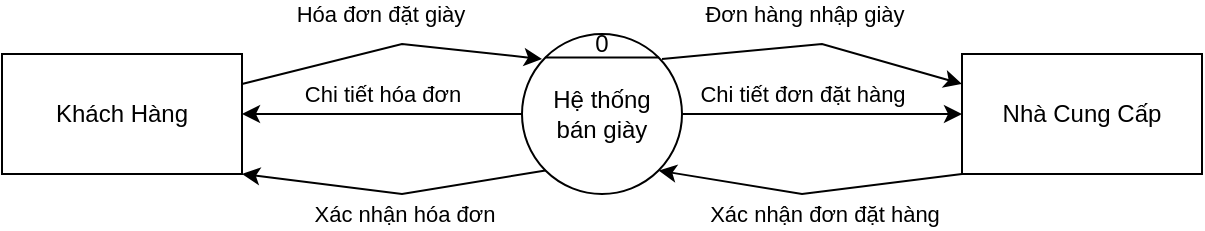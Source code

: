 <mxfile version="22.1.5" type="device" pages="3">
  <diagram name="MỨC 0" id="Gq8jpRtUbUHwNb_EDh91">
    <mxGraphModel dx="1050" dy="557" grid="1" gridSize="10" guides="1" tooltips="1" connect="1" arrows="1" fold="1" page="1" pageScale="1" pageWidth="3300" pageHeight="4681" math="0" shadow="0">
      <root>
        <mxCell id="0" />
        <mxCell id="1" parent="0" />
        <mxCell id="2J6UlTZcZQ5JY83V4xo0-1" value="Khách Hàng" style="rounded=0;whiteSpace=wrap;html=1;" vertex="1" parent="1">
          <mxGeometry x="220" y="250" width="120" height="60" as="geometry" />
        </mxCell>
        <mxCell id="2J6UlTZcZQ5JY83V4xo0-2" value="Nhà Cung Cấp" style="rounded=0;whiteSpace=wrap;html=1;" vertex="1" parent="1">
          <mxGeometry x="700" y="250" width="120" height="60" as="geometry" />
        </mxCell>
        <mxCell id="2J6UlTZcZQ5JY83V4xo0-4" value="" style="ellipse;whiteSpace=wrap;html=1;aspect=fixed;" vertex="1" parent="1">
          <mxGeometry x="480" y="240" width="80" height="80" as="geometry" />
        </mxCell>
        <mxCell id="2J6UlTZcZQ5JY83V4xo0-5" value="" style="endArrow=none;html=1;rounded=0;exitX=0;exitY=0;exitDx=0;exitDy=0;entryX=1;entryY=0;entryDx=0;entryDy=0;" edge="1" parent="1" source="2J6UlTZcZQ5JY83V4xo0-4" target="2J6UlTZcZQ5JY83V4xo0-4">
          <mxGeometry width="50" height="50" relative="1" as="geometry">
            <mxPoint x="480" y="490" as="sourcePoint" />
            <mxPoint x="530" y="440" as="targetPoint" />
          </mxGeometry>
        </mxCell>
        <mxCell id="2J6UlTZcZQ5JY83V4xo0-6" value="0" style="text;html=1;strokeColor=none;fillColor=none;align=center;verticalAlign=middle;whiteSpace=wrap;rounded=0;" vertex="1" parent="1">
          <mxGeometry x="490" y="230" width="60" height="30" as="geometry" />
        </mxCell>
        <mxCell id="2J6UlTZcZQ5JY83V4xo0-7" value="Hệ thống&lt;br&gt;bán giày" style="text;html=1;strokeColor=none;fillColor=none;align=center;verticalAlign=middle;whiteSpace=wrap;rounded=0;" vertex="1" parent="1">
          <mxGeometry x="490" y="265" width="60" height="30" as="geometry" />
        </mxCell>
        <mxCell id="2J6UlTZcZQ5JY83V4xo0-8" value="" style="endArrow=classic;html=1;rounded=0;exitX=1;exitY=0.25;exitDx=0;exitDy=0;entryX=0;entryY=0.75;entryDx=0;entryDy=0;" edge="1" parent="1" source="2J6UlTZcZQ5JY83V4xo0-1" target="2J6UlTZcZQ5JY83V4xo0-6">
          <mxGeometry width="50" height="50" relative="1" as="geometry">
            <mxPoint x="400" y="350" as="sourcePoint" />
            <mxPoint x="450" y="300" as="targetPoint" />
            <Array as="points">
              <mxPoint x="420" y="245" />
            </Array>
          </mxGeometry>
        </mxCell>
        <mxCell id="2J6UlTZcZQ5JY83V4xo0-9" value="Hóa đơn đặt giày" style="edgeLabel;html=1;align=center;verticalAlign=middle;resizable=0;points=[];" vertex="1" connectable="0" parent="2J6UlTZcZQ5JY83V4xo0-8">
          <mxGeometry x="-0.337" y="4" relative="1" as="geometry">
            <mxPoint x="21" y="-19" as="offset" />
          </mxGeometry>
        </mxCell>
        <mxCell id="2J6UlTZcZQ5JY83V4xo0-10" value="" style="endArrow=classic;html=1;rounded=0;exitX=1;exitY=0.75;exitDx=0;exitDy=0;entryX=0;entryY=0.25;entryDx=0;entryDy=0;" edge="1" parent="1" source="2J6UlTZcZQ5JY83V4xo0-6" target="2J6UlTZcZQ5JY83V4xo0-2">
          <mxGeometry width="50" height="50" relative="1" as="geometry">
            <mxPoint x="650" y="350" as="sourcePoint" />
            <mxPoint x="700" y="300" as="targetPoint" />
            <Array as="points">
              <mxPoint x="630" y="245" />
            </Array>
          </mxGeometry>
        </mxCell>
        <mxCell id="2J6UlTZcZQ5JY83V4xo0-11" value="Đơn hàng nhập giày" style="edgeLabel;html=1;align=center;verticalAlign=middle;resizable=0;points=[];" vertex="1" connectable="0" parent="2J6UlTZcZQ5JY83V4xo0-10">
          <mxGeometry x="-0.238" y="-1" relative="1" as="geometry">
            <mxPoint x="12" y="-18" as="offset" />
          </mxGeometry>
        </mxCell>
        <mxCell id="2J6UlTZcZQ5JY83V4xo0-12" value="" style="endArrow=classic;html=1;rounded=0;exitX=0;exitY=0.5;exitDx=0;exitDy=0;entryX=1;entryY=0.5;entryDx=0;entryDy=0;" edge="1" parent="1" source="2J6UlTZcZQ5JY83V4xo0-4" target="2J6UlTZcZQ5JY83V4xo0-1">
          <mxGeometry width="50" height="50" relative="1" as="geometry">
            <mxPoint x="390" y="370" as="sourcePoint" />
            <mxPoint x="440" y="320" as="targetPoint" />
          </mxGeometry>
        </mxCell>
        <mxCell id="2J6UlTZcZQ5JY83V4xo0-13" value="Chi tiết hóa đơn" style="edgeLabel;html=1;align=center;verticalAlign=middle;resizable=0;points=[];" vertex="1" connectable="0" parent="2J6UlTZcZQ5JY83V4xo0-12">
          <mxGeometry x="0.226" relative="1" as="geometry">
            <mxPoint x="16" y="-10" as="offset" />
          </mxGeometry>
        </mxCell>
        <mxCell id="2J6UlTZcZQ5JY83V4xo0-14" value="" style="endArrow=classic;html=1;rounded=0;exitX=1;exitY=0.5;exitDx=0;exitDy=0;entryX=0;entryY=0.5;entryDx=0;entryDy=0;" edge="1" parent="1" source="2J6UlTZcZQ5JY83V4xo0-4" target="2J6UlTZcZQ5JY83V4xo0-2">
          <mxGeometry width="50" height="50" relative="1" as="geometry">
            <mxPoint x="580" y="430" as="sourcePoint" />
            <mxPoint x="630" y="380" as="targetPoint" />
          </mxGeometry>
        </mxCell>
        <mxCell id="2J6UlTZcZQ5JY83V4xo0-15" value="Chi tiết đơn đặt hàng" style="edgeLabel;html=1;align=center;verticalAlign=middle;resizable=0;points=[];" vertex="1" connectable="0" parent="2J6UlTZcZQ5JY83V4xo0-14">
          <mxGeometry x="-0.311" y="-1" relative="1" as="geometry">
            <mxPoint x="12" y="-11" as="offset" />
          </mxGeometry>
        </mxCell>
        <mxCell id="2J6UlTZcZQ5JY83V4xo0-16" value="" style="endArrow=classic;html=1;rounded=0;exitX=0;exitY=1;exitDx=0;exitDy=0;entryX=1;entryY=1;entryDx=0;entryDy=0;" edge="1" parent="1" source="2J6UlTZcZQ5JY83V4xo0-2" target="2J6UlTZcZQ5JY83V4xo0-4">
          <mxGeometry width="50" height="50" relative="1" as="geometry">
            <mxPoint x="610" y="500" as="sourcePoint" />
            <mxPoint x="660" y="450" as="targetPoint" />
            <Array as="points">
              <mxPoint x="620" y="320" />
            </Array>
          </mxGeometry>
        </mxCell>
        <mxCell id="2J6UlTZcZQ5JY83V4xo0-17" value="Xác nhận đơn đặt hàng" style="edgeLabel;html=1;align=center;verticalAlign=middle;resizable=0;points=[];" vertex="1" connectable="0" parent="2J6UlTZcZQ5JY83V4xo0-16">
          <mxGeometry x="0.365" y="1" relative="1" as="geometry">
            <mxPoint x="34" y="13" as="offset" />
          </mxGeometry>
        </mxCell>
        <mxCell id="2J6UlTZcZQ5JY83V4xo0-18" value="" style="endArrow=classic;html=1;rounded=0;exitX=0;exitY=1;exitDx=0;exitDy=0;entryX=1;entryY=1;entryDx=0;entryDy=0;" edge="1" parent="1" source="2J6UlTZcZQ5JY83V4xo0-4" target="2J6UlTZcZQ5JY83V4xo0-1">
          <mxGeometry width="50" height="50" relative="1" as="geometry">
            <mxPoint x="270" y="420" as="sourcePoint" />
            <mxPoint x="320" y="370" as="targetPoint" />
            <Array as="points">
              <mxPoint x="420" y="320" />
            </Array>
          </mxGeometry>
        </mxCell>
        <mxCell id="2J6UlTZcZQ5JY83V4xo0-19" value="Xác nhận hóa đơn" style="edgeLabel;html=1;align=center;verticalAlign=middle;resizable=0;points=[];" vertex="1" connectable="0" parent="2J6UlTZcZQ5JY83V4xo0-18">
          <mxGeometry x="0.3" relative="1" as="geometry">
            <mxPoint x="27" y="13" as="offset" />
          </mxGeometry>
        </mxCell>
      </root>
    </mxGraphModel>
  </diagram>
  <diagram id="HZHHlTwGGfnFLjfzjPmd" name="MỨC 1">
    <mxGraphModel dx="1050" dy="557" grid="1" gridSize="10" guides="1" tooltips="1" connect="1" arrows="1" fold="1" page="1" pageScale="1" pageWidth="3300" pageHeight="4681" math="0" shadow="0">
      <root>
        <mxCell id="0" />
        <mxCell id="1" parent="0" />
        <mxCell id="SAyiUg09CoATqzlhryaM-1" value="Khách Hàng" style="rounded=0;whiteSpace=wrap;html=1;" vertex="1" parent="1">
          <mxGeometry x="170" y="160" width="120" height="60" as="geometry" />
        </mxCell>
        <mxCell id="SAyiUg09CoATqzlhryaM-2" value="Nhà Cung Cấp" style="rounded=0;whiteSpace=wrap;html=1;" vertex="1" parent="1">
          <mxGeometry x="730" y="160" width="120" height="60" as="geometry" />
        </mxCell>
        <mxCell id="SAyiUg09CoATqzlhryaM-3" value="" style="ellipse;whiteSpace=wrap;html=1;aspect=fixed;" vertex="1" parent="1">
          <mxGeometry x="550" y="160" width="80" height="80" as="geometry" />
        </mxCell>
        <mxCell id="SAyiUg09CoATqzlhryaM-4" value="" style="ellipse;whiteSpace=wrap;html=1;aspect=fixed;" vertex="1" parent="1">
          <mxGeometry x="400" y="160" width="80" height="80" as="geometry" />
        </mxCell>
        <mxCell id="SAyiUg09CoATqzlhryaM-5" value="" style="ellipse;whiteSpace=wrap;html=1;aspect=fixed;" vertex="1" parent="1">
          <mxGeometry x="470" y="355" width="80" height="80" as="geometry" />
        </mxCell>
        <mxCell id="SAyiUg09CoATqzlhryaM-6" value="" style="endArrow=none;html=1;rounded=0;entryX=0;entryY=0;entryDx=0;entryDy=0;exitX=1;exitY=0;exitDx=0;exitDy=0;" edge="1" parent="1" source="SAyiUg09CoATqzlhryaM-5" target="SAyiUg09CoATqzlhryaM-5">
          <mxGeometry width="50" height="50" relative="1" as="geometry">
            <mxPoint x="160" y="340" as="sourcePoint" />
            <mxPoint x="210" y="290" as="targetPoint" />
          </mxGeometry>
        </mxCell>
        <mxCell id="SAyiUg09CoATqzlhryaM-7" value="" style="endArrow=none;html=1;rounded=0;entryX=0;entryY=0;entryDx=0;entryDy=0;exitX=1;exitY=0;exitDx=0;exitDy=0;" edge="1" parent="1" source="SAyiUg09CoATqzlhryaM-4" target="SAyiUg09CoATqzlhryaM-4">
          <mxGeometry width="50" height="50" relative="1" as="geometry">
            <mxPoint x="80" y="340" as="sourcePoint" />
            <mxPoint x="130" y="290" as="targetPoint" />
          </mxGeometry>
        </mxCell>
        <mxCell id="SAyiUg09CoATqzlhryaM-8" value="" style="endArrow=none;html=1;rounded=0;entryX=0;entryY=0;entryDx=0;entryDy=0;exitX=1;exitY=0;exitDx=0;exitDy=0;" edge="1" parent="1" source="SAyiUg09CoATqzlhryaM-3" target="SAyiUg09CoATqzlhryaM-3">
          <mxGeometry width="50" height="50" relative="1" as="geometry">
            <mxPoint x="440" y="330" as="sourcePoint" />
            <mxPoint x="490" y="280" as="targetPoint" />
          </mxGeometry>
        </mxCell>
        <mxCell id="SAyiUg09CoATqzlhryaM-9" value="1" style="text;html=1;strokeColor=none;fillColor=none;align=center;verticalAlign=middle;whiteSpace=wrap;rounded=0;" vertex="1" parent="1">
          <mxGeometry x="560" y="150" width="60" height="30" as="geometry" />
        </mxCell>
        <mxCell id="SAyiUg09CoATqzlhryaM-10" value="2" style="text;html=1;strokeColor=none;fillColor=none;align=center;verticalAlign=middle;whiteSpace=wrap;rounded=0;" vertex="1" parent="1">
          <mxGeometry x="410" y="150" width="60" height="30" as="geometry" />
        </mxCell>
        <mxCell id="SAyiUg09CoATqzlhryaM-11" value="3" style="text;html=1;strokeColor=none;fillColor=none;align=center;verticalAlign=middle;whiteSpace=wrap;rounded=0;" vertex="1" parent="1">
          <mxGeometry x="485" y="355" width="50" height="10" as="geometry" />
        </mxCell>
        <mxCell id="SAyiUg09CoATqzlhryaM-12" value="Quản lý đơn đặt hàng" style="text;html=1;strokeColor=none;fillColor=none;align=center;verticalAlign=middle;whiteSpace=wrap;rounded=0;" vertex="1" parent="1">
          <mxGeometry x="560" y="185" width="60" height="30" as="geometry" />
        </mxCell>
        <mxCell id="SAyiUg09CoATqzlhryaM-13" value="Quản lý hóa đơn" style="text;html=1;strokeColor=none;fillColor=none;align=center;verticalAlign=middle;whiteSpace=wrap;rounded=0;" vertex="1" parent="1">
          <mxGeometry x="410" y="190" width="60" height="30" as="geometry" />
        </mxCell>
        <mxCell id="SAyiUg09CoATqzlhryaM-14" value="Quản lý sản phẩm" style="text;html=1;strokeColor=none;fillColor=none;align=center;verticalAlign=middle;whiteSpace=wrap;rounded=0;" vertex="1" parent="1">
          <mxGeometry x="480" y="380" width="60" height="30" as="geometry" />
        </mxCell>
        <mxCell id="SAyiUg09CoATqzlhryaM-16" value="" style="endArrow=classic;html=1;rounded=0;exitX=0.99;exitY=0.377;exitDx=0;exitDy=0;exitPerimeter=0;entryX=0;entryY=0;entryDx=0;entryDy=0;" edge="1" parent="1" source="SAyiUg09CoATqzlhryaM-1" target="SAyiUg09CoATqzlhryaM-4">
          <mxGeometry width="50" height="50" relative="1" as="geometry">
            <mxPoint x="310" y="310" as="sourcePoint" />
            <mxPoint x="360" y="260" as="targetPoint" />
            <Array as="points">
              <mxPoint x="370" y="170" />
            </Array>
          </mxGeometry>
        </mxCell>
        <mxCell id="SAyiUg09CoATqzlhryaM-21" value="Đơn đặt giày" style="edgeLabel;html=1;align=center;verticalAlign=middle;resizable=0;points=[];" vertex="1" connectable="0" parent="SAyiUg09CoATqzlhryaM-16">
          <mxGeometry x="-0.057" y="5" relative="1" as="geometry">
            <mxPoint as="offset" />
          </mxGeometry>
        </mxCell>
        <mxCell id="SAyiUg09CoATqzlhryaM-17" value="" style="endArrow=classic;html=1;rounded=0;exitX=1;exitY=1;exitDx=0;exitDy=0;entryX=0.015;entryY=0.623;entryDx=0;entryDy=0;entryPerimeter=0;" edge="1" parent="1" target="SAyiUg09CoATqzlhryaM-4">
          <mxGeometry width="50" height="50" relative="1" as="geometry">
            <mxPoint x="290" y="215" as="sourcePoint" />
            <mxPoint x="400" y="195" as="targetPoint" />
            <Array as="points">
              <mxPoint x="360" y="195" />
            </Array>
          </mxGeometry>
        </mxCell>
        <mxCell id="SAyiUg09CoATqzlhryaM-22" value="Thông tin khách hàng" style="edgeLabel;html=1;align=center;verticalAlign=middle;resizable=0;points=[];" vertex="1" connectable="0" parent="SAyiUg09CoATqzlhryaM-17">
          <mxGeometry x="-0.35" y="1" relative="1" as="geometry">
            <mxPoint x="20" y="-14" as="offset" />
          </mxGeometry>
        </mxCell>
        <mxCell id="SAyiUg09CoATqzlhryaM-18" value="" style="endArrow=classic;html=1;rounded=0;exitX=0;exitY=0.25;exitDx=0;exitDy=0;entryX=1;entryY=0;entryDx=0;entryDy=0;" edge="1" parent="1" source="SAyiUg09CoATqzlhryaM-2" target="SAyiUg09CoATqzlhryaM-3">
          <mxGeometry width="50" height="50" relative="1" as="geometry">
            <mxPoint x="610" y="380" as="sourcePoint" />
            <mxPoint x="660" y="330" as="targetPoint" />
            <Array as="points">
              <mxPoint x="660" y="160" />
            </Array>
          </mxGeometry>
        </mxCell>
        <mxCell id="SAyiUg09CoATqzlhryaM-23" value="Chi tiết đơn đặt hàng" style="edgeLabel;html=1;align=center;verticalAlign=middle;resizable=0;points=[];" vertex="1" connectable="0" parent="SAyiUg09CoATqzlhryaM-18">
          <mxGeometry x="0.044" y="3" relative="1" as="geometry">
            <mxPoint y="-15" as="offset" />
          </mxGeometry>
        </mxCell>
        <mxCell id="SAyiUg09CoATqzlhryaM-25" value="" style="endArrow=classic;html=1;rounded=0;exitX=0;exitY=1;exitDx=0;exitDy=0;entryX=1;entryY=1;entryDx=0;entryDy=0;" edge="1" parent="1" source="SAyiUg09CoATqzlhryaM-4" target="SAyiUg09CoATqzlhryaM-1">
          <mxGeometry width="50" height="50" relative="1" as="geometry">
            <mxPoint x="290" y="310" as="sourcePoint" />
            <mxPoint x="340" y="260" as="targetPoint" />
            <Array as="points">
              <mxPoint x="350" y="240" />
            </Array>
          </mxGeometry>
        </mxCell>
        <mxCell id="SAyiUg09CoATqzlhryaM-26" value="Xác nhận hóa đơn" style="edgeLabel;html=1;align=center;verticalAlign=middle;resizable=0;points=[];" vertex="1" connectable="0" parent="SAyiUg09CoATqzlhryaM-25">
          <mxGeometry x="0.321" y="-1" relative="1" as="geometry">
            <mxPoint x="19" y="17" as="offset" />
          </mxGeometry>
        </mxCell>
        <mxCell id="SAyiUg09CoATqzlhryaM-27" value="" style="endArrow=classic;html=1;rounded=0;exitX=1;exitY=1;exitDx=0;exitDy=0;entryX=0.06;entryY=1.003;entryDx=0;entryDy=0;entryPerimeter=0;" edge="1" parent="1" source="SAyiUg09CoATqzlhryaM-3" target="SAyiUg09CoATqzlhryaM-2">
          <mxGeometry width="50" height="50" relative="1" as="geometry">
            <mxPoint x="680" y="340" as="sourcePoint" />
            <mxPoint x="730" y="290" as="targetPoint" />
            <Array as="points">
              <mxPoint x="680" y="230" />
            </Array>
          </mxGeometry>
        </mxCell>
        <mxCell id="SAyiUg09CoATqzlhryaM-28" value="Xác nhận đơn đặt hàng" style="edgeLabel;html=1;align=center;verticalAlign=middle;resizable=0;points=[];" vertex="1" connectable="0" parent="SAyiUg09CoATqzlhryaM-27">
          <mxGeometry x="-0.306" y="-2" relative="1" as="geometry">
            <mxPoint y="9" as="offset" />
          </mxGeometry>
        </mxCell>
        <mxCell id="SAyiUg09CoATqzlhryaM-29" value="" style="endArrow=classic;html=1;rounded=0;exitX=0.5;exitY=1;exitDx=0;exitDy=0;entryX=0.01;entryY=0.413;entryDx=0;entryDy=0;entryPerimeter=0;" edge="1" parent="1" source="SAyiUg09CoATqzlhryaM-4" target="SAyiUg09CoATqzlhryaM-5">
          <mxGeometry width="50" height="50" relative="1" as="geometry">
            <mxPoint x="340" y="400" as="sourcePoint" />
            <mxPoint x="390" y="350" as="targetPoint" />
            <Array as="points">
              <mxPoint x="440" y="300" />
            </Array>
          </mxGeometry>
        </mxCell>
        <mxCell id="SAyiUg09CoATqzlhryaM-32" value="Thông tin sản phẩm&lt;br&gt;trong hóa đơn" style="edgeLabel;html=1;align=center;verticalAlign=middle;resizable=0;points=[];" vertex="1" connectable="0" parent="SAyiUg09CoATqzlhryaM-29">
          <mxGeometry x="-0.125" y="3" relative="1" as="geometry">
            <mxPoint as="offset" />
          </mxGeometry>
        </mxCell>
        <mxCell id="SAyiUg09CoATqzlhryaM-35" value="" style="endArrow=classic;html=1;rounded=0;exitX=0.5;exitY=1;exitDx=0;exitDy=0;entryX=1.03;entryY=0.365;entryDx=0;entryDy=0;entryPerimeter=0;" edge="1" parent="1" source="SAyiUg09CoATqzlhryaM-3" target="SAyiUg09CoATqzlhryaM-5">
          <mxGeometry width="50" height="50" relative="1" as="geometry">
            <mxPoint x="660" y="400" as="sourcePoint" />
            <mxPoint x="710" y="350" as="targetPoint" />
            <Array as="points">
              <mxPoint x="580" y="320" />
            </Array>
          </mxGeometry>
        </mxCell>
        <mxCell id="SAyiUg09CoATqzlhryaM-36" value="Thông tin sản phẩm trong&lt;br&gt;đơn đặt hàng" style="edgeLabel;html=1;align=center;verticalAlign=middle;resizable=0;points=[];" vertex="1" connectable="0" parent="SAyiUg09CoATqzlhryaM-35">
          <mxGeometry x="-0.22" y="3" relative="1" as="geometry">
            <mxPoint x="4" as="offset" />
          </mxGeometry>
        </mxCell>
        <mxCell id="SAyiUg09CoATqzlhryaM-37" value="" style="endArrow=classic;html=1;rounded=0;exitX=0.407;exitY=1.043;exitDx=0;exitDy=0;exitPerimeter=0;entryX=0.98;entryY=0.675;entryDx=0;entryDy=0;entryPerimeter=0;" edge="1" parent="1" source="SAyiUg09CoATqzlhryaM-2" target="SAyiUg09CoATqzlhryaM-5">
          <mxGeometry width="50" height="50" relative="1" as="geometry">
            <mxPoint x="660" y="410" as="sourcePoint" />
            <mxPoint x="710" y="360" as="targetPoint" />
            <Array as="points">
              <mxPoint x="680" y="330" />
            </Array>
          </mxGeometry>
        </mxCell>
        <mxCell id="SAyiUg09CoATqzlhryaM-39" value="Cung cấp thông tin&lt;br&gt;sản phẩm để nhập hàng" style="edgeLabel;html=1;align=center;verticalAlign=middle;resizable=0;points=[];" vertex="1" connectable="0" parent="SAyiUg09CoATqzlhryaM-37">
          <mxGeometry x="0.062" relative="1" as="geometry">
            <mxPoint x="21" y="-7" as="offset" />
          </mxGeometry>
        </mxCell>
        <mxCell id="SAyiUg09CoATqzlhryaM-38" value="" style="endArrow=classic;html=1;rounded=0;exitX=-0.01;exitY=0.715;exitDx=0;exitDy=0;exitPerimeter=0;entryX=0.5;entryY=1;entryDx=0;entryDy=0;" edge="1" parent="1" source="SAyiUg09CoATqzlhryaM-5" target="SAyiUg09CoATqzlhryaM-1">
          <mxGeometry width="50" height="50" relative="1" as="geometry">
            <mxPoint x="200" y="450" as="sourcePoint" />
            <mxPoint x="250" y="400" as="targetPoint" />
            <Array as="points">
              <mxPoint x="330" y="360" />
            </Array>
          </mxGeometry>
        </mxCell>
        <mxCell id="SAyiUg09CoATqzlhryaM-40" value="Cung cấp thông tin sản phẩm&lt;br&gt;&amp;nbsp;để bán hàng" style="edgeLabel;html=1;align=center;verticalAlign=middle;resizable=0;points=[];" vertex="1" connectable="0" parent="SAyiUg09CoATqzlhryaM-38">
          <mxGeometry x="0.041" y="1" relative="1" as="geometry">
            <mxPoint y="-16" as="offset" />
          </mxGeometry>
        </mxCell>
      </root>
    </mxGraphModel>
  </diagram>
  <diagram id="cFoxjneZ6sv2XCtAnpaV" name="MỨC 2">
    <mxGraphModel dx="1050" dy="557" grid="1" gridSize="10" guides="1" tooltips="1" connect="1" arrows="1" fold="1" page="1" pageScale="1" pageWidth="3300" pageHeight="4681" math="0" shadow="0">
      <root>
        <mxCell id="0" />
        <mxCell id="1" parent="0" />
        <mxCell id="awlcE6ZrbxT_GtQ4WTay-1" value="Nhà cung cấp" style="rounded=0;whiteSpace=wrap;html=1;" vertex="1" parent="1">
          <mxGeometry x="160" y="90" width="120" height="60" as="geometry" />
        </mxCell>
        <mxCell id="yOe0ICYo3cs0Y97apxB8-1" value="Quản lý đơn đặt&amp;nbsp;" style="ellipse;whiteSpace=wrap;html=1;aspect=fixed;" vertex="1" parent="1">
          <mxGeometry x="620" y="70" width="80" height="80" as="geometry" />
        </mxCell>
        <mxCell id="yOe0ICYo3cs0Y97apxB8-2" value="" style="endArrow=none;html=1;rounded=0;exitX=0;exitY=0;exitDx=0;exitDy=0;entryX=1;entryY=0;entryDx=0;entryDy=0;" edge="1" parent="1" source="yOe0ICYo3cs0Y97apxB8-1" target="yOe0ICYo3cs0Y97apxB8-1">
          <mxGeometry width="50" height="50" relative="1" as="geometry">
            <mxPoint x="580" y="240" as="sourcePoint" />
            <mxPoint x="630" y="190" as="targetPoint" />
          </mxGeometry>
        </mxCell>
        <mxCell id="yOe0ICYo3cs0Y97apxB8-3" value="1" style="text;html=1;strokeColor=none;fillColor=none;align=center;verticalAlign=middle;whiteSpace=wrap;rounded=0;" vertex="1" parent="1">
          <mxGeometry x="645" y="70" width="30" as="geometry" />
        </mxCell>
        <mxCell id="yOe0ICYo3cs0Y97apxB8-5" value="Xử lý đơn đặt hàng" style="ellipse;whiteSpace=wrap;html=1;aspect=fixed;" vertex="1" parent="1">
          <mxGeometry x="420" y="70" width="80" height="80" as="geometry" />
        </mxCell>
        <mxCell id="yOe0ICYo3cs0Y97apxB8-6" value="" style="endArrow=none;html=1;rounded=0;exitX=0;exitY=0;exitDx=0;exitDy=0;entryX=1;entryY=0;entryDx=0;entryDy=0;" edge="1" parent="1" source="yOe0ICYo3cs0Y97apxB8-5" target="yOe0ICYo3cs0Y97apxB8-5">
          <mxGeometry width="50" height="50" relative="1" as="geometry">
            <mxPoint x="260" y="190" as="sourcePoint" />
            <mxPoint x="310" y="140" as="targetPoint" />
          </mxGeometry>
        </mxCell>
        <mxCell id="yOe0ICYo3cs0Y97apxB8-7" value="1.1" style="text;html=1;strokeColor=none;fillColor=none;align=center;verticalAlign=middle;whiteSpace=wrap;rounded=0;" vertex="1" parent="1">
          <mxGeometry x="450" y="70" width="20" height="10" as="geometry" />
        </mxCell>
        <mxCell id="yOe0ICYo3cs0Y97apxB8-11" value="" style="endArrow=none;dashed=1;html=1;rounded=0;entryX=0;entryY=0.5;entryDx=0;entryDy=0;exitX=1;exitY=0.5;exitDx=0;exitDy=0;" edge="1" parent="1" source="yOe0ICYo3cs0Y97apxB8-5" target="yOe0ICYo3cs0Y97apxB8-1">
          <mxGeometry width="50" height="50" relative="1" as="geometry">
            <mxPoint x="420" y="300" as="sourcePoint" />
            <mxPoint x="470" y="250" as="targetPoint" />
          </mxGeometry>
        </mxCell>
        <mxCell id="yOe0ICYo3cs0Y97apxB8-12" value="" style="endArrow=classic;html=1;rounded=0;exitX=0;exitY=0.5;exitDx=0;exitDy=0;entryX=1;entryY=0.25;entryDx=0;entryDy=0;" edge="1" parent="1" source="yOe0ICYo3cs0Y97apxB8-5" target="awlcE6ZrbxT_GtQ4WTay-1">
          <mxGeometry width="50" height="50" relative="1" as="geometry">
            <mxPoint x="330" y="210" as="sourcePoint" />
            <mxPoint x="380" y="160" as="targetPoint" />
            <Array as="points">
              <mxPoint x="350" y="70" />
            </Array>
          </mxGeometry>
        </mxCell>
        <mxCell id="yOe0ICYo3cs0Y97apxB8-13" value="Nhận thông tin đặt hàng" style="edgeLabel;html=1;align=center;verticalAlign=middle;resizable=0;points=[];" vertex="1" connectable="0" parent="yOe0ICYo3cs0Y97apxB8-12">
          <mxGeometry x="0.265" relative="1" as="geometry">
            <mxPoint x="21" y="-30" as="offset" />
          </mxGeometry>
        </mxCell>
        <mxCell id="OJD-0DdQkuBqIYsEgf_A-1" value="" style="endArrow=classic;html=1;rounded=0;exitX=1;exitY=0.75;exitDx=0;exitDy=0;entryX=0;entryY=1;entryDx=0;entryDy=0;" edge="1" parent="1" source="awlcE6ZrbxT_GtQ4WTay-1" target="yOe0ICYo3cs0Y97apxB8-5">
          <mxGeometry width="50" height="50" relative="1" as="geometry">
            <mxPoint x="320" y="190" as="sourcePoint" />
            <mxPoint x="370" y="140" as="targetPoint" />
            <Array as="points">
              <mxPoint x="370" y="150" />
            </Array>
          </mxGeometry>
        </mxCell>
        <mxCell id="OJD-0DdQkuBqIYsEgf_A-2" value="Xác nhận đơn đặt hàng" style="edgeLabel;html=1;align=center;verticalAlign=middle;resizable=0;points=[];" vertex="1" connectable="0" parent="OJD-0DdQkuBqIYsEgf_A-1">
          <mxGeometry x="-0.19" y="-1" relative="1" as="geometry">
            <mxPoint x="18" y="-14" as="offset" />
          </mxGeometry>
        </mxCell>
        <mxCell id="OJD-0DdQkuBqIYsEgf_A-7" value="Xử lý giao hàng" style="ellipse;whiteSpace=wrap;html=1;aspect=fixed;" vertex="1" parent="1">
          <mxGeometry x="420" y="210" width="80" height="80" as="geometry" />
        </mxCell>
        <mxCell id="OJD-0DdQkuBqIYsEgf_A-8" value="" style="endArrow=none;html=1;rounded=0;exitX=0;exitY=0;exitDx=0;exitDy=0;entryX=1;entryY=0;entryDx=0;entryDy=0;" edge="1" parent="1" source="OJD-0DdQkuBqIYsEgf_A-7" target="OJD-0DdQkuBqIYsEgf_A-7">
          <mxGeometry width="50" height="50" relative="1" as="geometry">
            <mxPoint x="280" y="270" as="sourcePoint" />
            <mxPoint x="330" y="220" as="targetPoint" />
          </mxGeometry>
        </mxCell>
        <mxCell id="OJD-0DdQkuBqIYsEgf_A-9" value="1.2" style="text;html=1;strokeColor=none;fillColor=none;align=center;verticalAlign=middle;whiteSpace=wrap;rounded=0;" vertex="1" parent="1">
          <mxGeometry x="447.5" y="210" width="25" height="10" as="geometry" />
        </mxCell>
        <mxCell id="OJD-0DdQkuBqIYsEgf_A-13" value="" style="endArrow=classic;html=1;rounded=0;exitX=0.5;exitY=1;exitDx=0;exitDy=0;entryX=0.045;entryY=0.408;entryDx=0;entryDy=0;entryPerimeter=0;" edge="1" parent="1">
          <mxGeometry width="50" height="50" relative="1" as="geometry">
            <mxPoint x="216.4" y="150" as="sourcePoint" />
            <mxPoint x="420.0" y="242.64" as="targetPoint" />
            <Array as="points">
              <mxPoint x="316.4" y="220" />
            </Array>
          </mxGeometry>
        </mxCell>
        <mxCell id="OJD-0DdQkuBqIYsEgf_A-16" value="Gửi thông tin giao hàng" style="edgeLabel;html=1;align=center;verticalAlign=middle;resizable=0;points=[];" vertex="1" connectable="0" parent="OJD-0DdQkuBqIYsEgf_A-13">
          <mxGeometry x="-0.231" y="-2" relative="1" as="geometry">
            <mxPoint x="83" y="8" as="offset" />
          </mxGeometry>
        </mxCell>
        <mxCell id="OJD-0DdQkuBqIYsEgf_A-15" value="" style="endArrow=none;dashed=1;html=1;rounded=0;exitX=1;exitY=0.5;exitDx=0;exitDy=0;entryX=0.325;entryY=1.028;entryDx=0;entryDy=0;entryPerimeter=0;" edge="1" parent="1" source="OJD-0DdQkuBqIYsEgf_A-7" target="yOe0ICYo3cs0Y97apxB8-1">
          <mxGeometry width="50" height="50" relative="1" as="geometry">
            <mxPoint x="560" y="250" as="sourcePoint" />
            <mxPoint x="610" y="200" as="targetPoint" />
          </mxGeometry>
        </mxCell>
        <mxCell id="OJD-0DdQkuBqIYsEgf_A-17" value="" style="endArrow=classic;html=1;rounded=0;exitX=0.317;exitY=1.077;exitDx=0;exitDy=0;exitPerimeter=0;entryX=0;entryY=1;entryDx=0;entryDy=0;" edge="1" parent="1" source="awlcE6ZrbxT_GtQ4WTay-1" target="OJD-0DdQkuBqIYsEgf_A-7">
          <mxGeometry width="50" height="50" relative="1" as="geometry">
            <mxPoint x="310" y="360" as="sourcePoint" />
            <mxPoint x="360" y="310" as="targetPoint" />
            <Array as="points">
              <mxPoint x="290" y="270" />
            </Array>
          </mxGeometry>
        </mxCell>
        <mxCell id="OJD-0DdQkuBqIYsEgf_A-18" value="Phiếu nhập hàng" style="edgeLabel;html=1;align=center;verticalAlign=middle;resizable=0;points=[];" vertex="1" connectable="0" parent="OJD-0DdQkuBqIYsEgf_A-17">
          <mxGeometry x="-0.192" relative="1" as="geometry">
            <mxPoint x="69" y="14" as="offset" />
          </mxGeometry>
        </mxCell>
        <mxCell id="OJD-0DdQkuBqIYsEgf_A-19" value="" style="line;strokeWidth=2;html=1;" vertex="1" parent="1">
          <mxGeometry x="660" y="290" width="120" height="10" as="geometry" />
        </mxCell>
        <mxCell id="OJD-0DdQkuBqIYsEgf_A-20" value="" style="line;strokeWidth=2;html=1;" vertex="1" parent="1">
          <mxGeometry x="660" y="340" width="120" height="10" as="geometry" />
        </mxCell>
        <mxCell id="OJD-0DdQkuBqIYsEgf_A-21" value="Sản phẩm" style="text;html=1;align=center;verticalAlign=middle;resizable=0;points=[];autosize=1;strokeColor=none;fillColor=none;" vertex="1" parent="1">
          <mxGeometry x="675" y="300" width="80" height="30" as="geometry" />
        </mxCell>
        <mxCell id="OJD-0DdQkuBqIYsEgf_A-22" value="" style="endArrow=classic;html=1;rounded=0;exitX=1;exitY=1;exitDx=0;exitDy=0;" edge="1" parent="1" source="OJD-0DdQkuBqIYsEgf_A-7">
          <mxGeometry width="50" height="50" relative="1" as="geometry">
            <mxPoint x="670" y="370" as="sourcePoint" />
            <mxPoint x="660" y="330" as="targetPoint" />
            <Array as="points">
              <mxPoint x="560" y="320" />
            </Array>
          </mxGeometry>
        </mxCell>
        <mxCell id="OJD-0DdQkuBqIYsEgf_A-23" value="Cập nhật trạng thái&amp;nbsp; của&lt;br&gt;sản phẩm" style="edgeLabel;html=1;align=center;verticalAlign=middle;resizable=0;points=[];" vertex="1" connectable="0" parent="OJD-0DdQkuBqIYsEgf_A-22">
          <mxGeometry x="-0.372" y="4" relative="1" as="geometry">
            <mxPoint x="60" as="offset" />
          </mxGeometry>
        </mxCell>
        <mxCell id="OJD-0DdQkuBqIYsEgf_A-24" value="Khách hàng" style="rounded=0;whiteSpace=wrap;html=1;" vertex="1" parent="1">
          <mxGeometry x="160" y="460" width="120" height="60" as="geometry" />
        </mxCell>
        <mxCell id="OJD-0DdQkuBqIYsEgf_A-25" value="Quản lý hóa đơn" style="ellipse;whiteSpace=wrap;html=1;aspect=fixed;" vertex="1" parent="1">
          <mxGeometry x="620" y="450" width="80" height="80" as="geometry" />
        </mxCell>
        <mxCell id="OJD-0DdQkuBqIYsEgf_A-26" value="" style="endArrow=none;html=1;rounded=0;exitX=0;exitY=0;exitDx=0;exitDy=0;entryX=1;entryY=0;entryDx=0;entryDy=0;" edge="1" parent="1" source="OJD-0DdQkuBqIYsEgf_A-25" target="OJD-0DdQkuBqIYsEgf_A-25">
          <mxGeometry width="50" height="50" relative="1" as="geometry">
            <mxPoint x="850" y="540" as="sourcePoint" />
            <mxPoint x="900" y="490" as="targetPoint" />
          </mxGeometry>
        </mxCell>
        <mxCell id="OJD-0DdQkuBqIYsEgf_A-27" value="2" style="text;html=1;strokeColor=none;fillColor=none;align=center;verticalAlign=middle;whiteSpace=wrap;rounded=0;" vertex="1" parent="1">
          <mxGeometry x="640" y="450" width="40" height="10" as="geometry" />
        </mxCell>
        <mxCell id="OJD-0DdQkuBqIYsEgf_A-28" value="Xử lý hóa đơn" style="ellipse;whiteSpace=wrap;html=1;aspect=fixed;" vertex="1" parent="1">
          <mxGeometry x="420" y="450" width="80" height="80" as="geometry" />
        </mxCell>
        <mxCell id="OJD-0DdQkuBqIYsEgf_A-29" value="" style="endArrow=none;html=1;rounded=0;exitX=0;exitY=0;exitDx=0;exitDy=0;entryX=1;entryY=0;entryDx=0;entryDy=0;" edge="1" parent="1" source="OJD-0DdQkuBqIYsEgf_A-28" target="OJD-0DdQkuBqIYsEgf_A-28">
          <mxGeometry width="50" height="50" relative="1" as="geometry">
            <mxPoint x="370" y="520" as="sourcePoint" />
            <mxPoint x="420" y="470" as="targetPoint" />
          </mxGeometry>
        </mxCell>
        <mxCell id="OJD-0DdQkuBqIYsEgf_A-30" value="2.1" style="text;html=1;strokeColor=none;fillColor=none;align=center;verticalAlign=middle;whiteSpace=wrap;rounded=0;" vertex="1" parent="1">
          <mxGeometry x="452.5" y="445" width="20" height="20" as="geometry" />
        </mxCell>
        <mxCell id="OJD-0DdQkuBqIYsEgf_A-32" value="" style="endArrow=none;dashed=1;html=1;rounded=0;entryX=0.015;entryY=0.348;entryDx=0;entryDy=0;entryPerimeter=0;exitX=0.975;exitY=0.378;exitDx=0;exitDy=0;exitPerimeter=0;" edge="1" parent="1" source="OJD-0DdQkuBqIYsEgf_A-28" target="OJD-0DdQkuBqIYsEgf_A-25">
          <mxGeometry width="50" height="50" relative="1" as="geometry">
            <mxPoint x="460" y="490" as="sourcePoint" />
            <mxPoint x="510" y="440" as="targetPoint" />
          </mxGeometry>
        </mxCell>
        <mxCell id="OJD-0DdQkuBqIYsEgf_A-34" value="" style="endArrow=classic;html=1;rounded=0;exitX=1;exitY=0.25;exitDx=0;exitDy=0;entryX=-0.015;entryY=0.298;entryDx=0;entryDy=0;entryPerimeter=0;" edge="1" parent="1" source="OJD-0DdQkuBqIYsEgf_A-24" target="OJD-0DdQkuBqIYsEgf_A-28">
          <mxGeometry width="50" height="50" relative="1" as="geometry">
            <mxPoint x="340" y="480" as="sourcePoint" />
            <mxPoint x="390" y="430" as="targetPoint" />
            <Array as="points">
              <mxPoint x="350" y="450" />
            </Array>
          </mxGeometry>
        </mxCell>
        <mxCell id="OJD-0DdQkuBqIYsEgf_A-35" value="Nhận thông tin hóa đơn&amp;nbsp;" style="edgeLabel;html=1;align=center;verticalAlign=middle;resizable=0;points=[];" vertex="1" connectable="0" parent="OJD-0DdQkuBqIYsEgf_A-34">
          <mxGeometry x="-0.277" y="1" relative="1" as="geometry">
            <mxPoint x="20" y="-16" as="offset" />
          </mxGeometry>
        </mxCell>
        <mxCell id="OJD-0DdQkuBqIYsEgf_A-36" value="" style="endArrow=classic;html=1;rounded=0;exitX=0.055;exitY=0.858;exitDx=0;exitDy=0;exitPerimeter=0;entryX=1;entryY=1;entryDx=0;entryDy=0;" edge="1" parent="1" source="OJD-0DdQkuBqIYsEgf_A-28" target="OJD-0DdQkuBqIYsEgf_A-24">
          <mxGeometry width="50" height="50" relative="1" as="geometry">
            <mxPoint x="400" y="560" as="sourcePoint" />
            <mxPoint x="450" y="510" as="targetPoint" />
            <Array as="points">
              <mxPoint x="360" y="530" />
            </Array>
          </mxGeometry>
        </mxCell>
        <mxCell id="OJD-0DdQkuBqIYsEgf_A-37" value="Xác nhận hóa đơn bán lẻ" style="edgeLabel;html=1;align=center;verticalAlign=middle;resizable=0;points=[];" vertex="1" connectable="0" parent="OJD-0DdQkuBqIYsEgf_A-36">
          <mxGeometry x="0.185" y="2" relative="1" as="geometry">
            <mxPoint x="12" y="11" as="offset" />
          </mxGeometry>
        </mxCell>
        <mxCell id="OJD-0DdQkuBqIYsEgf_A-38" value="Khách Hàng" style="rounded=0;whiteSpace=wrap;html=1;" vertex="1" parent="1">
          <mxGeometry x="160" y="810" width="120" height="60" as="geometry" />
        </mxCell>
        <mxCell id="OJD-0DdQkuBqIYsEgf_A-39" value="" style="line;strokeWidth=2;html=1;" vertex="1" parent="1">
          <mxGeometry x="590" y="560" width="110" height="10" as="geometry" />
        </mxCell>
        <mxCell id="OJD-0DdQkuBqIYsEgf_A-40" value="" style="line;strokeWidth=2;html=1;" vertex="1" parent="1">
          <mxGeometry x="590" y="600" width="110" height="10" as="geometry" />
        </mxCell>
        <mxCell id="OJD-0DdQkuBqIYsEgf_A-41" value="Sản phẩm" style="text;html=1;strokeColor=none;fillColor=none;align=center;verticalAlign=middle;whiteSpace=wrap;rounded=0;" vertex="1" parent="1">
          <mxGeometry x="615" y="570" width="60" height="30" as="geometry" />
        </mxCell>
        <mxCell id="OJD-0DdQkuBqIYsEgf_A-42" value="" style="endArrow=classic;html=1;rounded=0;exitX=1;exitY=1;exitDx=0;exitDy=0;" edge="1" parent="1" source="OJD-0DdQkuBqIYsEgf_A-28">
          <mxGeometry width="50" height="50" relative="1" as="geometry">
            <mxPoint x="430" y="650" as="sourcePoint" />
            <mxPoint x="590" y="580" as="targetPoint" />
            <Array as="points">
              <mxPoint x="540" y="560" />
            </Array>
          </mxGeometry>
        </mxCell>
        <mxCell id="OJD-0DdQkuBqIYsEgf_A-43" value="Cập nhật số lượng, &lt;br&gt;trạng thái sản phẩm" style="edgeLabel;html=1;align=center;verticalAlign=middle;resizable=0;points=[];" vertex="1" connectable="0" parent="OJD-0DdQkuBqIYsEgf_A-42">
          <mxGeometry x="-0.633" y="-1" relative="1" as="geometry">
            <mxPoint x="65" y="7" as="offset" />
          </mxGeometry>
        </mxCell>
        <mxCell id="OJD-0DdQkuBqIYsEgf_A-44" value="Nhà cung cấp&amp;nbsp;" style="rounded=0;whiteSpace=wrap;html=1;" vertex="1" parent="1">
          <mxGeometry x="660" y="810" width="120" height="60" as="geometry" />
        </mxCell>
        <mxCell id="OJD-0DdQkuBqIYsEgf_A-45" value="Quản lý sản phẩm" style="ellipse;whiteSpace=wrap;html=1;aspect=fixed;" vertex="1" parent="1">
          <mxGeometry x="430" y="970" width="80" height="80" as="geometry" />
        </mxCell>
        <mxCell id="OJD-0DdQkuBqIYsEgf_A-46" value="Xử lý tồn kho" style="ellipse;whiteSpace=wrap;html=1;aspect=fixed;" vertex="1" parent="1">
          <mxGeometry x="430" y="810" width="80" height="80" as="geometry" />
        </mxCell>
        <mxCell id="OJD-0DdQkuBqIYsEgf_A-47" value="" style="endArrow=none;html=1;rounded=0;exitX=0;exitY=0;exitDx=0;exitDy=0;entryX=1;entryY=0;entryDx=0;entryDy=0;" edge="1" parent="1" source="OJD-0DdQkuBqIYsEgf_A-45" target="OJD-0DdQkuBqIYsEgf_A-45">
          <mxGeometry width="50" height="50" relative="1" as="geometry">
            <mxPoint x="590" y="1020" as="sourcePoint" />
            <mxPoint x="640" y="970" as="targetPoint" />
          </mxGeometry>
        </mxCell>
        <mxCell id="OJD-0DdQkuBqIYsEgf_A-48" value="3" style="text;html=1;strokeColor=none;fillColor=none;align=center;verticalAlign=middle;whiteSpace=wrap;rounded=0;" vertex="1" parent="1">
          <mxGeometry x="465" y="960" width="10" height="30" as="geometry" />
        </mxCell>
        <mxCell id="OJD-0DdQkuBqIYsEgf_A-50" value="" style="endArrow=none;html=1;rounded=0;exitX=0;exitY=0;exitDx=0;exitDy=0;entryX=1;entryY=0;entryDx=0;entryDy=0;" edge="1" parent="1" source="OJD-0DdQkuBqIYsEgf_A-46" target="OJD-0DdQkuBqIYsEgf_A-46">
          <mxGeometry width="50" height="50" relative="1" as="geometry">
            <mxPoint x="510" y="930" as="sourcePoint" />
            <mxPoint x="560" y="880" as="targetPoint" />
          </mxGeometry>
        </mxCell>
        <mxCell id="OJD-0DdQkuBqIYsEgf_A-51" value="3.1" style="text;html=1;strokeColor=none;fillColor=none;align=center;verticalAlign=middle;whiteSpace=wrap;rounded=0;" vertex="1" parent="1">
          <mxGeometry x="460" y="810" width="20" height="10" as="geometry" />
        </mxCell>
        <mxCell id="OJD-0DdQkuBqIYsEgf_A-53" value="" style="endArrow=none;dashed=1;html=1;rounded=0;entryX=0.5;entryY=1;entryDx=0;entryDy=0;exitX=0.7;exitY=0.047;exitDx=0;exitDy=0;exitPerimeter=0;" edge="1" parent="1" source="OJD-0DdQkuBqIYsEgf_A-45" target="OJD-0DdQkuBqIYsEgf_A-46">
          <mxGeometry width="50" height="50" relative="1" as="geometry">
            <mxPoint x="610" y="1000" as="sourcePoint" />
            <mxPoint x="660" y="950" as="targetPoint" />
          </mxGeometry>
        </mxCell>
        <mxCell id="OJD-0DdQkuBqIYsEgf_A-54" value="" style="endArrow=classic;html=1;rounded=0;exitX=0.07;exitY=0.278;exitDx=0;exitDy=0;exitPerimeter=0;entryX=0.99;entryY=0.37;entryDx=0;entryDy=0;entryPerimeter=0;" edge="1" parent="1" source="OJD-0DdQkuBqIYsEgf_A-46" target="OJD-0DdQkuBqIYsEgf_A-38">
          <mxGeometry width="50" height="50" relative="1" as="geometry">
            <mxPoint x="270" y="930" as="sourcePoint" />
            <mxPoint x="320" y="880" as="targetPoint" />
            <Array as="points">
              <mxPoint x="360" y="820" />
            </Array>
          </mxGeometry>
        </mxCell>
        <mxCell id="OJD-0DdQkuBqIYsEgf_A-56" value="Giao sản phẩm&amp;nbsp;" style="edgeLabel;html=1;align=center;verticalAlign=middle;resizable=0;points=[];" vertex="1" connectable="0" parent="OJD-0DdQkuBqIYsEgf_A-54">
          <mxGeometry x="0.125" y="2" relative="1" as="geometry">
            <mxPoint x="12" y="-14" as="offset" />
          </mxGeometry>
        </mxCell>
        <mxCell id="OJD-0DdQkuBqIYsEgf_A-57" value="" style="endArrow=classic;html=1;rounded=0;exitX=0;exitY=0.5;exitDx=0;exitDy=0;entryX=0.95;entryY=0.348;entryDx=0;entryDy=0;entryPerimeter=0;" edge="1" parent="1" source="OJD-0DdQkuBqIYsEgf_A-44" target="OJD-0DdQkuBqIYsEgf_A-46">
          <mxGeometry width="50" height="50" relative="1" as="geometry">
            <mxPoint x="750" y="1050" as="sourcePoint" />
            <mxPoint x="800" y="1000" as="targetPoint" />
            <Array as="points">
              <mxPoint x="580" y="830" />
            </Array>
          </mxGeometry>
        </mxCell>
        <mxCell id="OJD-0DdQkuBqIYsEgf_A-58" value="Nhập sản phẩm về&lt;br&gt;&amp;nbsp;cửa hàng" style="edgeLabel;html=1;align=center;verticalAlign=middle;resizable=0;points=[];" vertex="1" connectable="0" parent="OJD-0DdQkuBqIYsEgf_A-57">
          <mxGeometry x="0.316" y="1" relative="1" as="geometry">
            <mxPoint x="31" y="-33" as="offset" />
          </mxGeometry>
        </mxCell>
        <mxCell id="OJD-0DdQkuBqIYsEgf_A-59" value="" style="line;strokeWidth=2;html=1;" vertex="1" parent="1">
          <mxGeometry x="210" y="710" width="140" height="10" as="geometry" />
        </mxCell>
        <mxCell id="OJD-0DdQkuBqIYsEgf_A-60" value="" style="line;strokeWidth=2;html=1;" vertex="1" parent="1">
          <mxGeometry x="210" y="750" width="140" height="10" as="geometry" />
        </mxCell>
        <mxCell id="OJD-0DdQkuBqIYsEgf_A-62" value="Sản phẩm" style="text;html=1;strokeColor=none;fillColor=none;align=center;verticalAlign=middle;whiteSpace=wrap;rounded=0;" vertex="1" parent="1">
          <mxGeometry x="250" y="720" width="60" height="30" as="geometry" />
        </mxCell>
        <mxCell id="OJD-0DdQkuBqIYsEgf_A-63" value="" style="endArrow=classic;html=1;rounded=0;exitX=0.5;exitY=0;exitDx=0;exitDy=0;entryX=1;entryY=0.5;entryDx=0;entryDy=0;entryPerimeter=0;" edge="1" parent="1" source="OJD-0DdQkuBqIYsEgf_A-51" target="OJD-0DdQkuBqIYsEgf_A-60">
          <mxGeometry width="50" height="50" relative="1" as="geometry">
            <mxPoint x="480" y="790" as="sourcePoint" />
            <mxPoint x="530" y="740" as="targetPoint" />
          </mxGeometry>
        </mxCell>
        <mxCell id="OJD-0DdQkuBqIYsEgf_A-64" value="Cập nhật số lượng tồn kho" style="edgeLabel;html=1;align=center;verticalAlign=middle;resizable=0;points=[];" vertex="1" connectable="0" parent="OJD-0DdQkuBqIYsEgf_A-63">
          <mxGeometry x="0.086" y="-2" relative="1" as="geometry">
            <mxPoint as="offset" />
          </mxGeometry>
        </mxCell>
      </root>
    </mxGraphModel>
  </diagram>
</mxfile>
